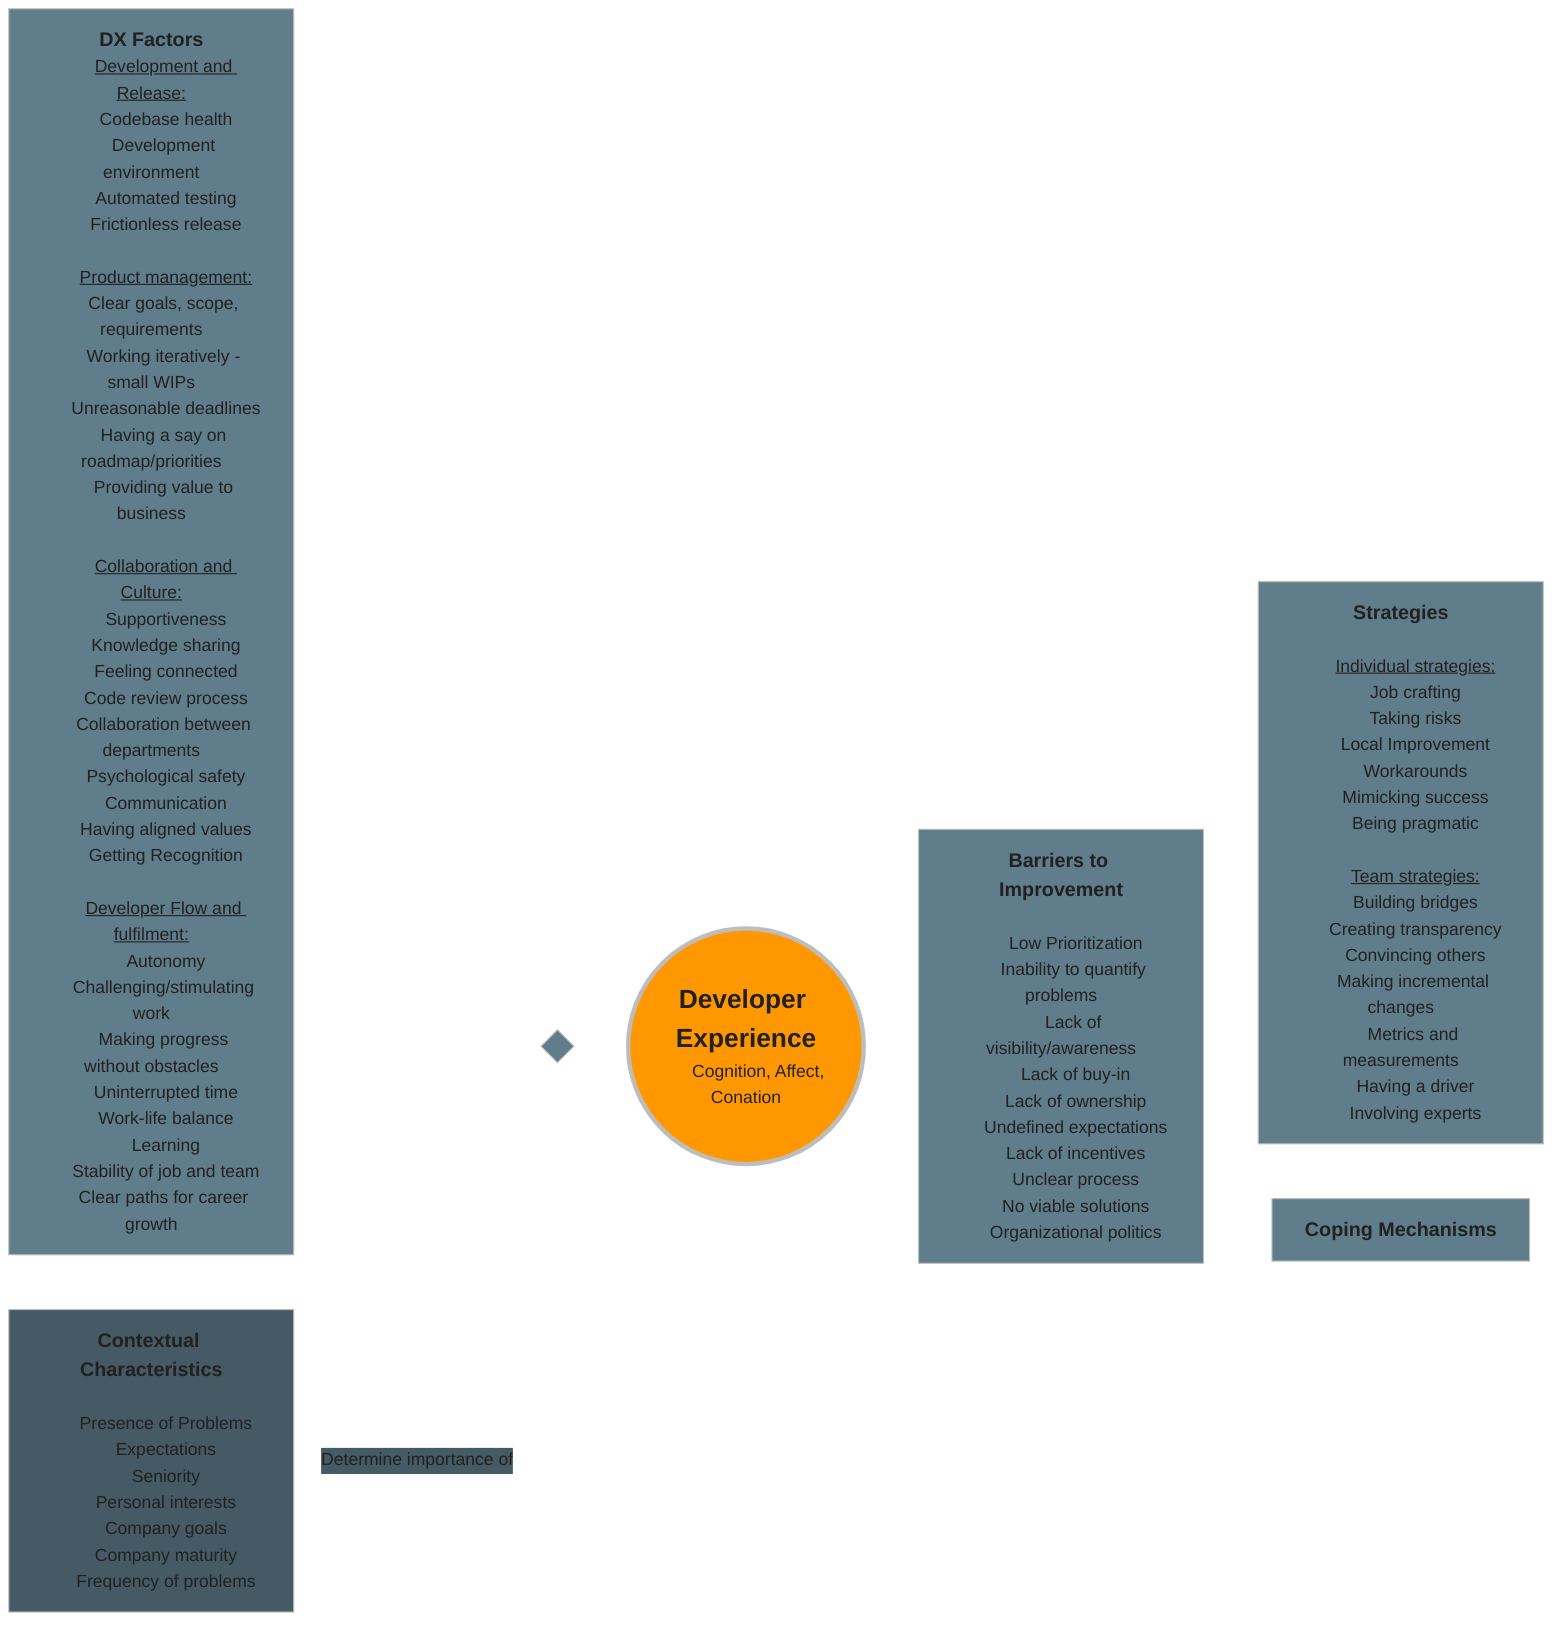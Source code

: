 %%{
  init: {
    'theme': 'base',
    'themeVariables': {
      'primaryColor': '#607D8B',
      'primaryTextColor': '#212121',
      'primaryBorderColor': '#BDBDBD',
      'lineColor': '#FFFFFF',
      'secondaryColor': '#455A64',
      'tertiaryColor': '#CFD8DC'
    }
  }
}%%

  graph LR;
      DxFactors[<font size=4><b>DX Factors</b></font>
      <u>Development and Release:</u>
      Codebase health
      Development environment
      Automated testing
      Frictionless release

      <u>Product management:</u>
      Clear goals, scope, requirements
      Working iteratively - small WIPs
      Unreasonable deadlines
      Having a say on roadmap/priorities
      Providing value to business

      <u>Collaboration and Culture:</u>
      Supportiveness
      Knowledge sharing
      Feeling connected
      Code review process
      Collaboration between departments
      Psychological safety
      Communication
      Having aligned values
      Getting Recognition

      <u>Developer Flow and fulfilment:</u>
      Autonomy
      Challenging/stimulating work
      Making progress without obstacles
      Uninterrupted time
      Work-life balance
      Learning
      Stability of job and team
      Clear paths for career growth
]
      
      Contextual[<font size=4><b>Contextual Characteristics</b></font>
      
      Presence of Problems
      Expectations
      Seniority
      Personal interests
      Company goals
      Company maturity
      Frequency of problems]
      
      DX((<font size=5><b>Developer Experience</b></font>
      Cognition, Affect, Conation))
      
      Barriers[<font size=4><b>Barriers to Improvement</b></font>
      
      Low Prioritization
      Inability to quantify problems
      Lack of visibility/awareness
      Lack of buy-in
      Lack of ownership
      Undefined expectations
      Lack of incentives
      Unclear process
      No viable solutions
      Organizational politics
      ]
      
      Strategies[<font size=4><b>Strategies</b></font>
      
      <u>Individual strategies:</u>
      Job crafting
      Taking risks
      Local Improvement
      Workarounds
      Mimicking success
      Being pragmatic

      <u>Team strategies:</u>
      Building bridges
      Creating transparency
      Convincing others
      Making incremental changes
      Metrics and measurements
      Having a driver
      Involving experts
]
      
      Coping[<font size=4><b>Coping Mechanisms</b></font>]
      
      Importance{" "}
      
      DxFactors --> Importance --> DX

      Contextual -->|Determine importance of| Importance
      
      DX --> Barriers
      
      Barriers --> Strategies & Coping


    classDef accent fill:#FF9800,stroke-width:4px;
    class DX accent
    
    classDef darkPrimary fill:#455A64;
    class Contextual darkPrimary